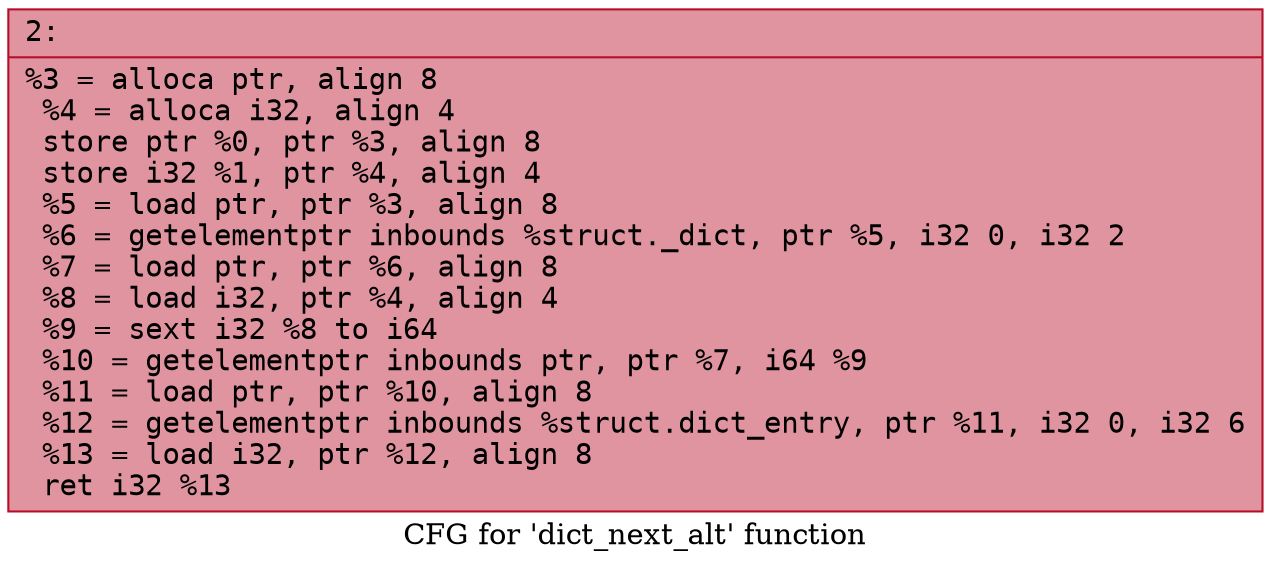 digraph "CFG for 'dict_next_alt' function" {
	label="CFG for 'dict_next_alt' function";

	Node0x6000024502d0 [shape=record,color="#b70d28ff", style=filled, fillcolor="#b70d2870" fontname="Courier",label="{2:\l|  %3 = alloca ptr, align 8\l  %4 = alloca i32, align 4\l  store ptr %0, ptr %3, align 8\l  store i32 %1, ptr %4, align 4\l  %5 = load ptr, ptr %3, align 8\l  %6 = getelementptr inbounds %struct._dict, ptr %5, i32 0, i32 2\l  %7 = load ptr, ptr %6, align 8\l  %8 = load i32, ptr %4, align 4\l  %9 = sext i32 %8 to i64\l  %10 = getelementptr inbounds ptr, ptr %7, i64 %9\l  %11 = load ptr, ptr %10, align 8\l  %12 = getelementptr inbounds %struct.dict_entry, ptr %11, i32 0, i32 6\l  %13 = load i32, ptr %12, align 8\l  ret i32 %13\l}"];
}

